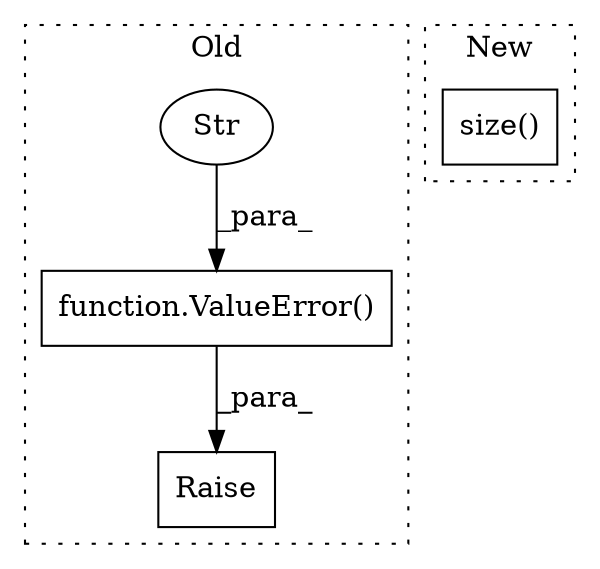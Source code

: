 digraph G {
subgraph cluster0 {
1 [label="function.ValueError()" a="75" s="5443,5528" l="11,1" shape="box"];
3 [label="Str" a="66" s="5454" l="74" shape="ellipse"];
4 [label="Raise" a="91" s="5437" l="6" shape="box"];
label = "Old";
style="dotted";
}
subgraph cluster1 {
2 [label="size()" a="75" s="5086,5094" l="7,1" shape="box"];
label = "New";
style="dotted";
}
1 -> 4 [label="_para_"];
3 -> 1 [label="_para_"];
}